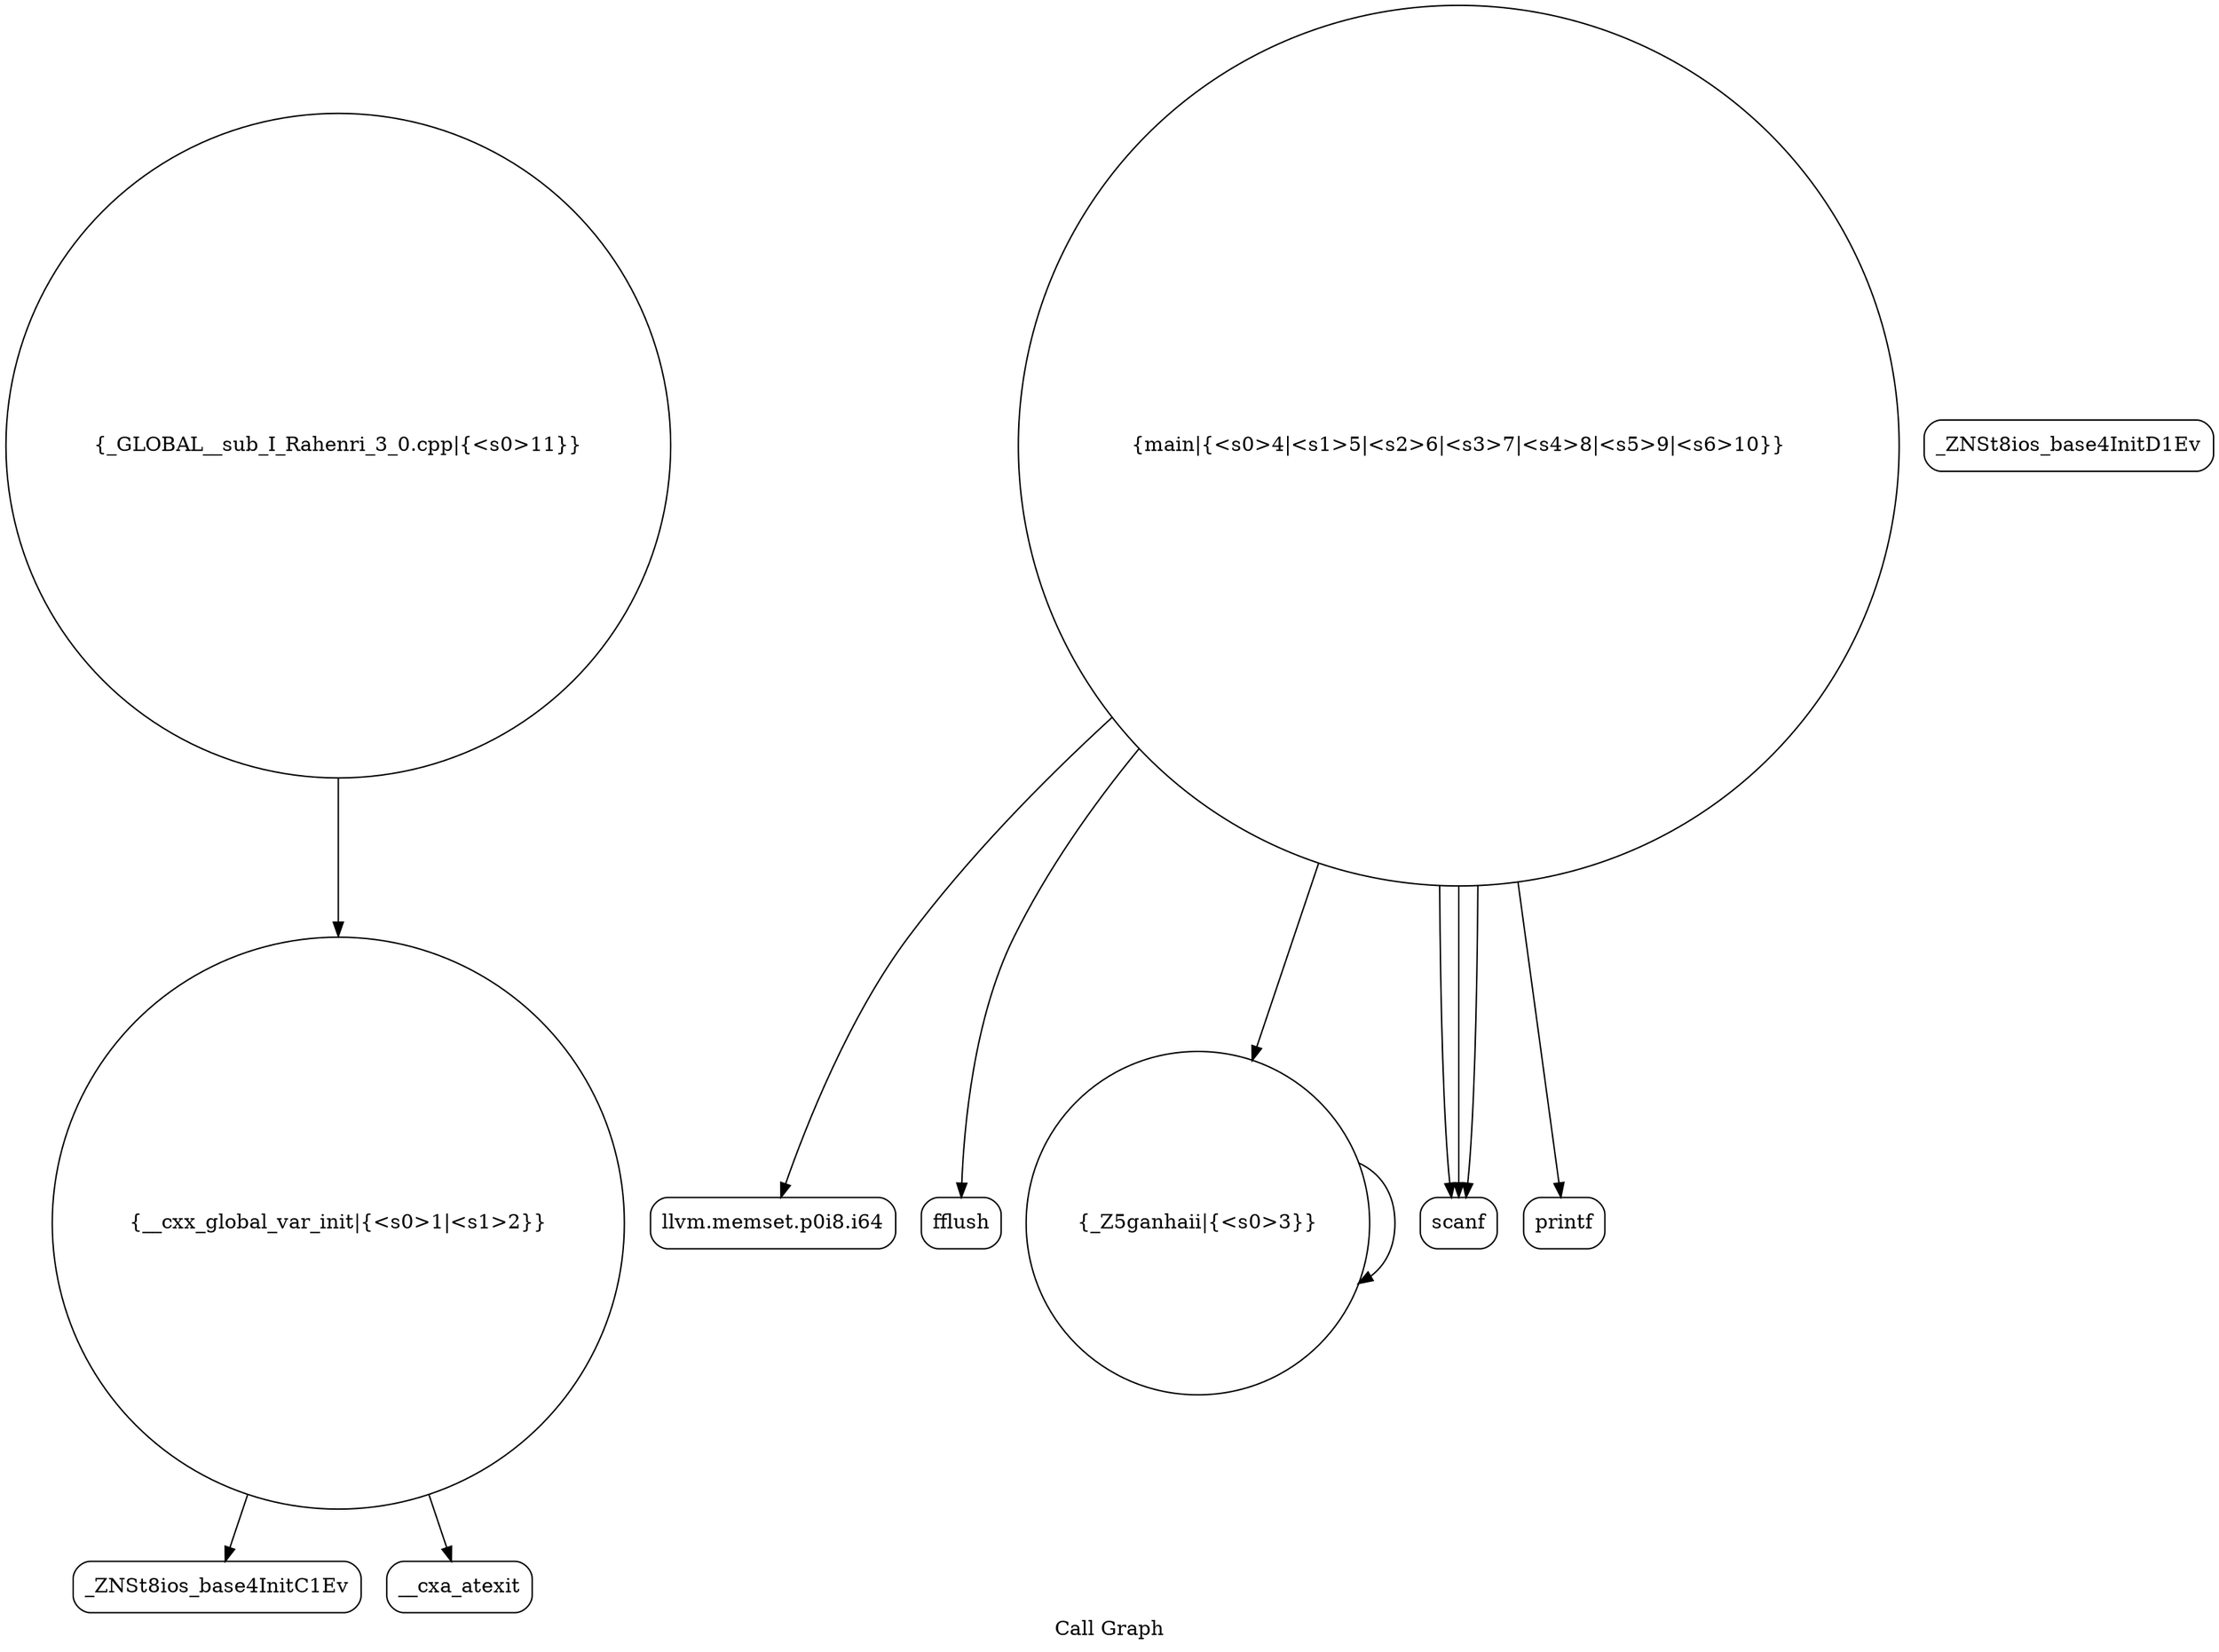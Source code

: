 digraph "Call Graph" {
	label="Call Graph";

	Node0x55e1d76ec880 [shape=record,shape=circle,label="{__cxx_global_var_init|{<s0>1|<s1>2}}"];
	Node0x55e1d76ec880:s0 -> Node0x55e1d76ecd10[color=black];
	Node0x55e1d76ec880:s1 -> Node0x55e1d76ece10[color=black];
	Node0x55e1d76ed010 [shape=record,shape=Mrecord,label="{llvm.memset.p0i8.i64}"];
	Node0x55e1d76ecd90 [shape=record,shape=Mrecord,label="{_ZNSt8ios_base4InitD1Ev}"];
	Node0x55e1d76ed110 [shape=record,shape=Mrecord,label="{fflush}"];
	Node0x55e1d76ece90 [shape=record,shape=circle,label="{_Z5ganhaii|{<s0>3}}"];
	Node0x55e1d76ece90:s0 -> Node0x55e1d76ece90[color=black];
	Node0x55e1d76ecf90 [shape=record,shape=Mrecord,label="{scanf}"];
	Node0x55e1d76ecd10 [shape=record,shape=Mrecord,label="{_ZNSt8ios_base4InitC1Ev}"];
	Node0x55e1d76ed090 [shape=record,shape=Mrecord,label="{printf}"];
	Node0x55e1d76ece10 [shape=record,shape=Mrecord,label="{__cxa_atexit}"];
	Node0x55e1d76ed190 [shape=record,shape=circle,label="{_GLOBAL__sub_I_Rahenri_3_0.cpp|{<s0>11}}"];
	Node0x55e1d76ed190:s0 -> Node0x55e1d76ec880[color=black];
	Node0x55e1d76ecf10 [shape=record,shape=circle,label="{main|{<s0>4|<s1>5|<s2>6|<s3>7|<s4>8|<s5>9|<s6>10}}"];
	Node0x55e1d76ecf10:s0 -> Node0x55e1d76ecf90[color=black];
	Node0x55e1d76ecf10:s1 -> Node0x55e1d76ed010[color=black];
	Node0x55e1d76ecf10:s2 -> Node0x55e1d76ecf90[color=black];
	Node0x55e1d76ecf10:s3 -> Node0x55e1d76ecf90[color=black];
	Node0x55e1d76ecf10:s4 -> Node0x55e1d76ece90[color=black];
	Node0x55e1d76ecf10:s5 -> Node0x55e1d76ed090[color=black];
	Node0x55e1d76ecf10:s6 -> Node0x55e1d76ed110[color=black];
}
